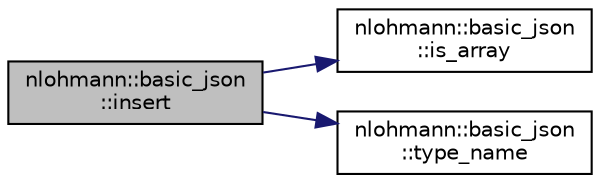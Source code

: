 digraph "nlohmann::basic_json::insert"
{
 // LATEX_PDF_SIZE
  edge [fontname="Helvetica",fontsize="10",labelfontname="Helvetica",labelfontsize="10"];
  node [fontname="Helvetica",fontsize="10",shape=record];
  rankdir="LR";
  Node220 [label="nlohmann::basic_json\l::insert",height=0.2,width=0.4,color="black", fillcolor="grey75", style="filled", fontcolor="black",tooltip="inserts elements"];
  Node220 -> Node221 [color="midnightblue",fontsize="10",style="solid",fontname="Helvetica"];
  Node221 [label="nlohmann::basic_json\l::is_array",height=0.2,width=0.4,color="black", fillcolor="white", style="filled",URL="$classnlohmann_1_1basic__json.html#aef9ce5dd2381caee1f8ddcdb5bdd9c65",tooltip="return whether value is an array"];
  Node220 -> Node222 [color="midnightblue",fontsize="10",style="solid",fontname="Helvetica"];
  Node222 [label="nlohmann::basic_json\l::type_name",height=0.2,width=0.4,color="black", fillcolor="white", style="filled",URL="$classnlohmann_1_1basic__json.html#a6b75862bdb4d26650616cf9821430755",tooltip="return the type as string"];
}
